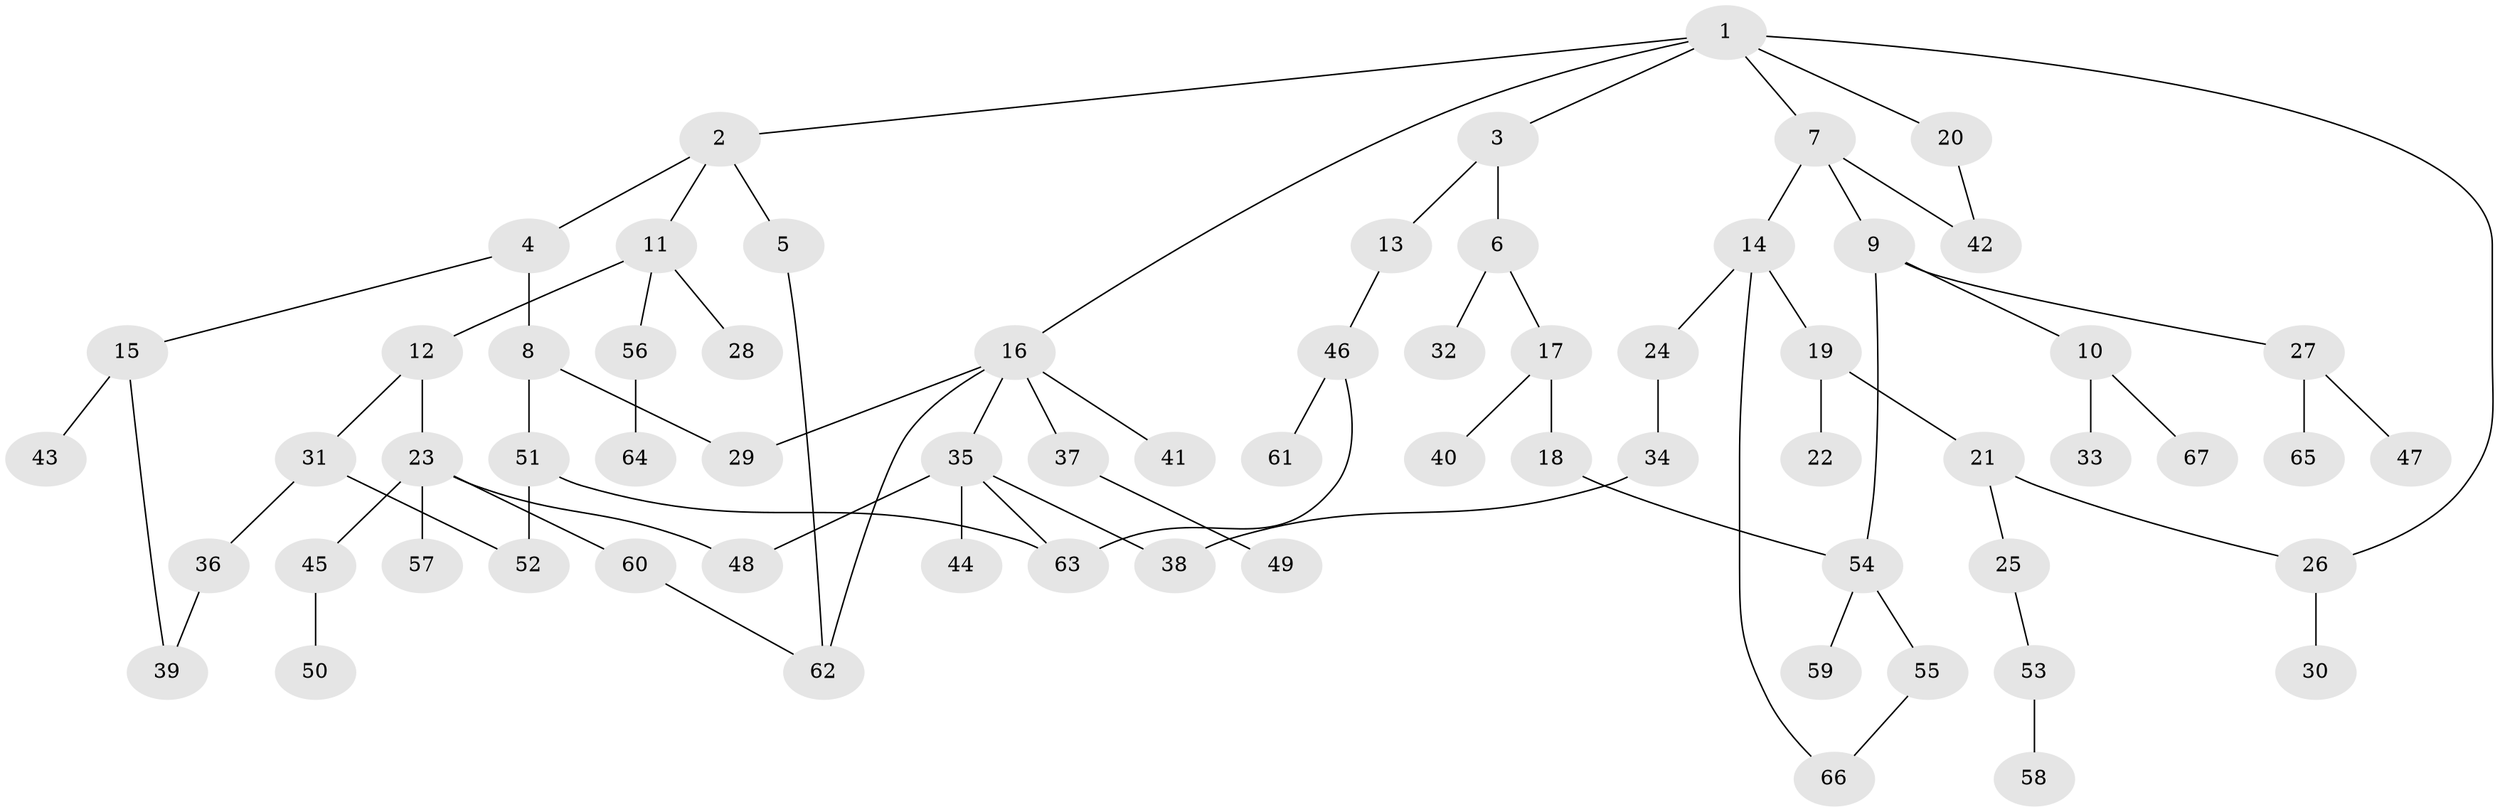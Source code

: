 // Generated by graph-tools (version 1.1) at 2025/42/03/09/25 04:42:21]
// undirected, 67 vertices, 79 edges
graph export_dot {
graph [start="1"]
  node [color=gray90,style=filled];
  1;
  2;
  3;
  4;
  5;
  6;
  7;
  8;
  9;
  10;
  11;
  12;
  13;
  14;
  15;
  16;
  17;
  18;
  19;
  20;
  21;
  22;
  23;
  24;
  25;
  26;
  27;
  28;
  29;
  30;
  31;
  32;
  33;
  34;
  35;
  36;
  37;
  38;
  39;
  40;
  41;
  42;
  43;
  44;
  45;
  46;
  47;
  48;
  49;
  50;
  51;
  52;
  53;
  54;
  55;
  56;
  57;
  58;
  59;
  60;
  61;
  62;
  63;
  64;
  65;
  66;
  67;
  1 -- 2;
  1 -- 3;
  1 -- 7;
  1 -- 16;
  1 -- 20;
  1 -- 26;
  2 -- 4;
  2 -- 5;
  2 -- 11;
  3 -- 6;
  3 -- 13;
  4 -- 8;
  4 -- 15;
  5 -- 62;
  6 -- 17;
  6 -- 32;
  7 -- 9;
  7 -- 14;
  7 -- 42;
  8 -- 29;
  8 -- 51;
  9 -- 10;
  9 -- 27;
  9 -- 54;
  10 -- 33;
  10 -- 67;
  11 -- 12;
  11 -- 28;
  11 -- 56;
  12 -- 23;
  12 -- 31;
  13 -- 46;
  14 -- 19;
  14 -- 24;
  14 -- 66;
  15 -- 43;
  15 -- 39;
  16 -- 35;
  16 -- 37;
  16 -- 41;
  16 -- 29;
  16 -- 62;
  17 -- 18;
  17 -- 40;
  18 -- 54;
  19 -- 21;
  19 -- 22;
  20 -- 42;
  21 -- 25;
  21 -- 26;
  23 -- 45;
  23 -- 48;
  23 -- 57;
  23 -- 60;
  24 -- 34;
  25 -- 53;
  26 -- 30;
  27 -- 47;
  27 -- 65;
  31 -- 36;
  31 -- 52;
  34 -- 38;
  35 -- 38;
  35 -- 44;
  35 -- 63;
  35 -- 48;
  36 -- 39;
  37 -- 49;
  45 -- 50;
  46 -- 61;
  46 -- 63;
  51 -- 52;
  51 -- 63;
  53 -- 58;
  54 -- 55;
  54 -- 59;
  55 -- 66;
  56 -- 64;
  60 -- 62;
}

